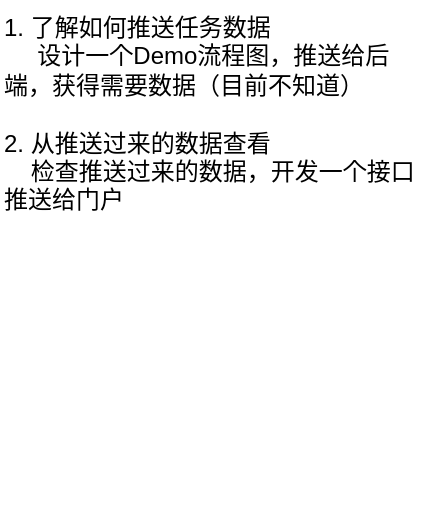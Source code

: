 <mxfile version="26.0.2">
  <diagram name="第 1 页" id="_7J9ALmxaEtgMCIji5xi">
    <mxGraphModel dx="1221" dy="725" grid="1" gridSize="10" guides="1" tooltips="1" connect="1" arrows="1" fold="1" page="1" pageScale="1" pageWidth="827" pageHeight="1169" math="0" shadow="0">
      <root>
        <mxCell id="0" />
        <mxCell id="1" parent="0" />
        <mxCell id="VBJPRnu1swg4sNBOQ6FT-3" value="1. 了解如何推送任务数据&lt;div&gt;&amp;nbsp; &amp;nbsp; &amp;nbsp;设计一个Demo流程图，推送给后端，获得需要数据（目前不知道）&lt;/div&gt;&lt;div&gt;&lt;br&gt;&lt;/div&gt;&lt;div&gt;2. 从推送过来的数据查看&lt;/div&gt;&lt;div&gt;&amp;nbsp; &amp;nbsp; 检查推送过来的数据，开发一个接口推送给门户&lt;/div&gt;&lt;div&gt;&lt;br&gt;&lt;/div&gt;" style="text;html=1;whiteSpace=wrap;overflow=hidden;rounded=0;" parent="1" vertex="1">
          <mxGeometry width="210" height="260" as="geometry" />
        </mxCell>
      </root>
    </mxGraphModel>
  </diagram>
</mxfile>
